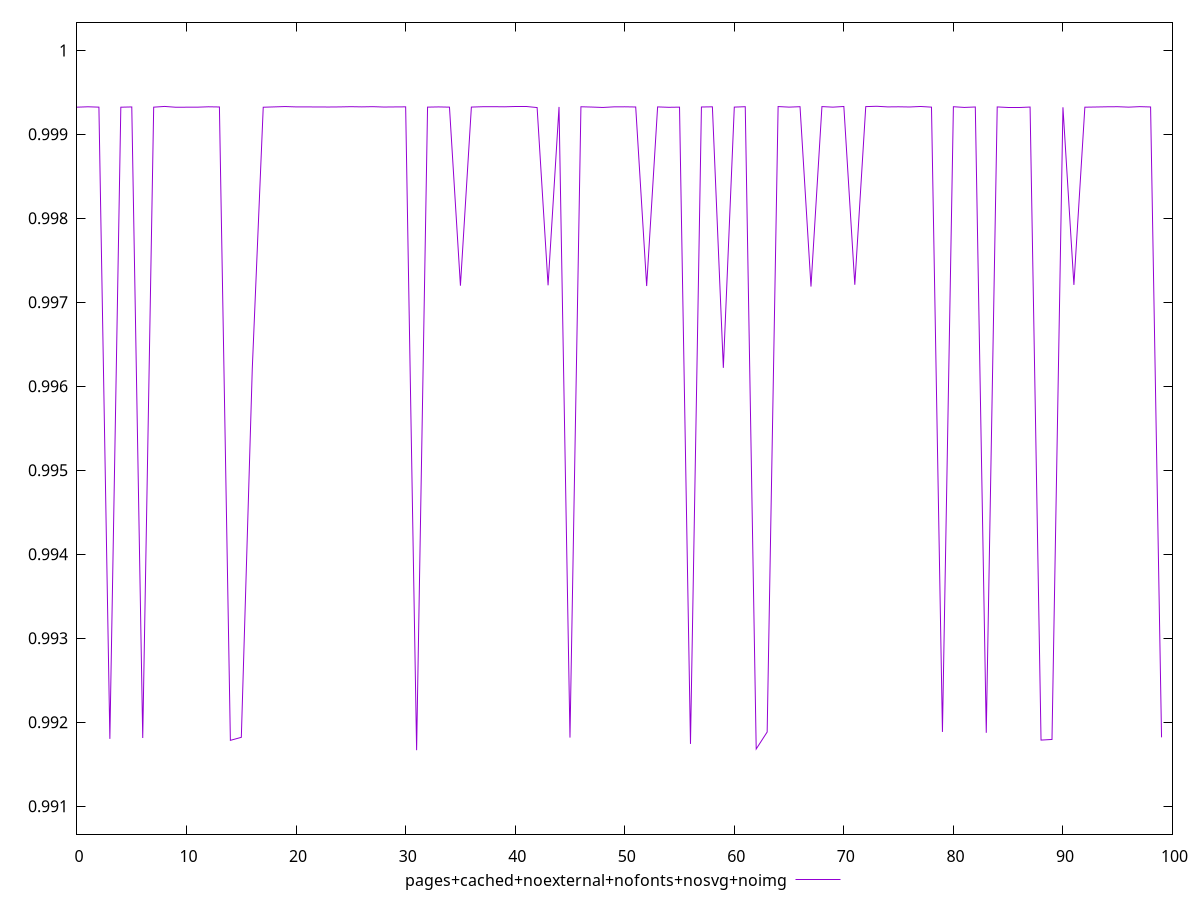 $_pagesCachedNoexternalNofontsNosvgNoimg <<EOF
0.9993239035143859
0.999328495925435
0.9993242297058732
0.9918013989785298
0.9993235786785495
0.999326692976807
0.9918113229179142
0.9993240775482497
0.9993326697970812
0.9993231403038425
0.9993236298012617
0.999323921289704
0.9993284675654759
0.9993262743158273
0.9917835487428077
0.9918194311090227
0.9962100589615374
0.9993232752126182
0.9993272309486863
0.9993313806644801
0.9993271601243632
0.99932708486697
0.9993262938875231
0.9993258425147629
0.9993270394879274
0.9993297490650735
0.9993274238408749
0.9993299296126389
0.9993255272966584
0.9993267889366958
0.9993278316083383
0.9916665889753722
0.9993244070033425
0.9993269586850223
0.9993242071246038
0.9971981862356999
0.9993251291326937
0.9993291873165058
0.9993298042263086
0.9993282708608916
0.9993280958507633
0.9993281131691845
0.9993193012249271
0.9972023171524458
0.9993269372838633
0.9918160526699168
0.9993288505279785
0.9993252674208258
0.9993204446625434
0.9993276631425652
0.9993284008973742
0.9993261313917032
0.9971937960533462
0.9993271040508679
0.9993224016299656
0.9993243585185958
0.991740642663664
0.999325992137335
0.9993281945978139
0.9962194012024177
0.9993247204213724
0.9993295011623254
0.9916806365565654
0.9918827392249014
0.9993312756856728
0.9993244980434977
0.999329574731642
0.9971874162903336
0.9993308615145089
0.9993242485848309
0.9993321195466912
0.997208836681494
0.9993305746318875
0.9993347129089063
0.999327146844137
0.9993285419622849
0.999326151705399
0.9993322335858055
0.9993243777647833
0.9918836996001399
0.9993292907183475
0.9993209019035822
0.9993261350851389
0.9918736077940237
0.9993267269330981
0.9993239920169456
0.9993240190472563
0.9993253535621067
0.9917864740241222
0.991794140000344
0.9993223329954436
0.9972076599673028
0.9993236909221777
0.9993258920224626
0.9993284281545873
0.9993294323691587
0.9993242471041437
0.9993301630531839
0.9993264434297711
0.9918190789734574
EOF
set key outside below
set terminal pngcairo
set output "report_00006_2020-11-02T20-21-41.718Z/speed-index/pages+cached+noexternal+nofonts+nosvg+noimg//score.png"
set yrange [0.9906665889753722:1.0003347129089062]
plot $_pagesCachedNoexternalNofontsNosvgNoimg title "pages+cached+noexternal+nofonts+nosvg+noimg" with line ,